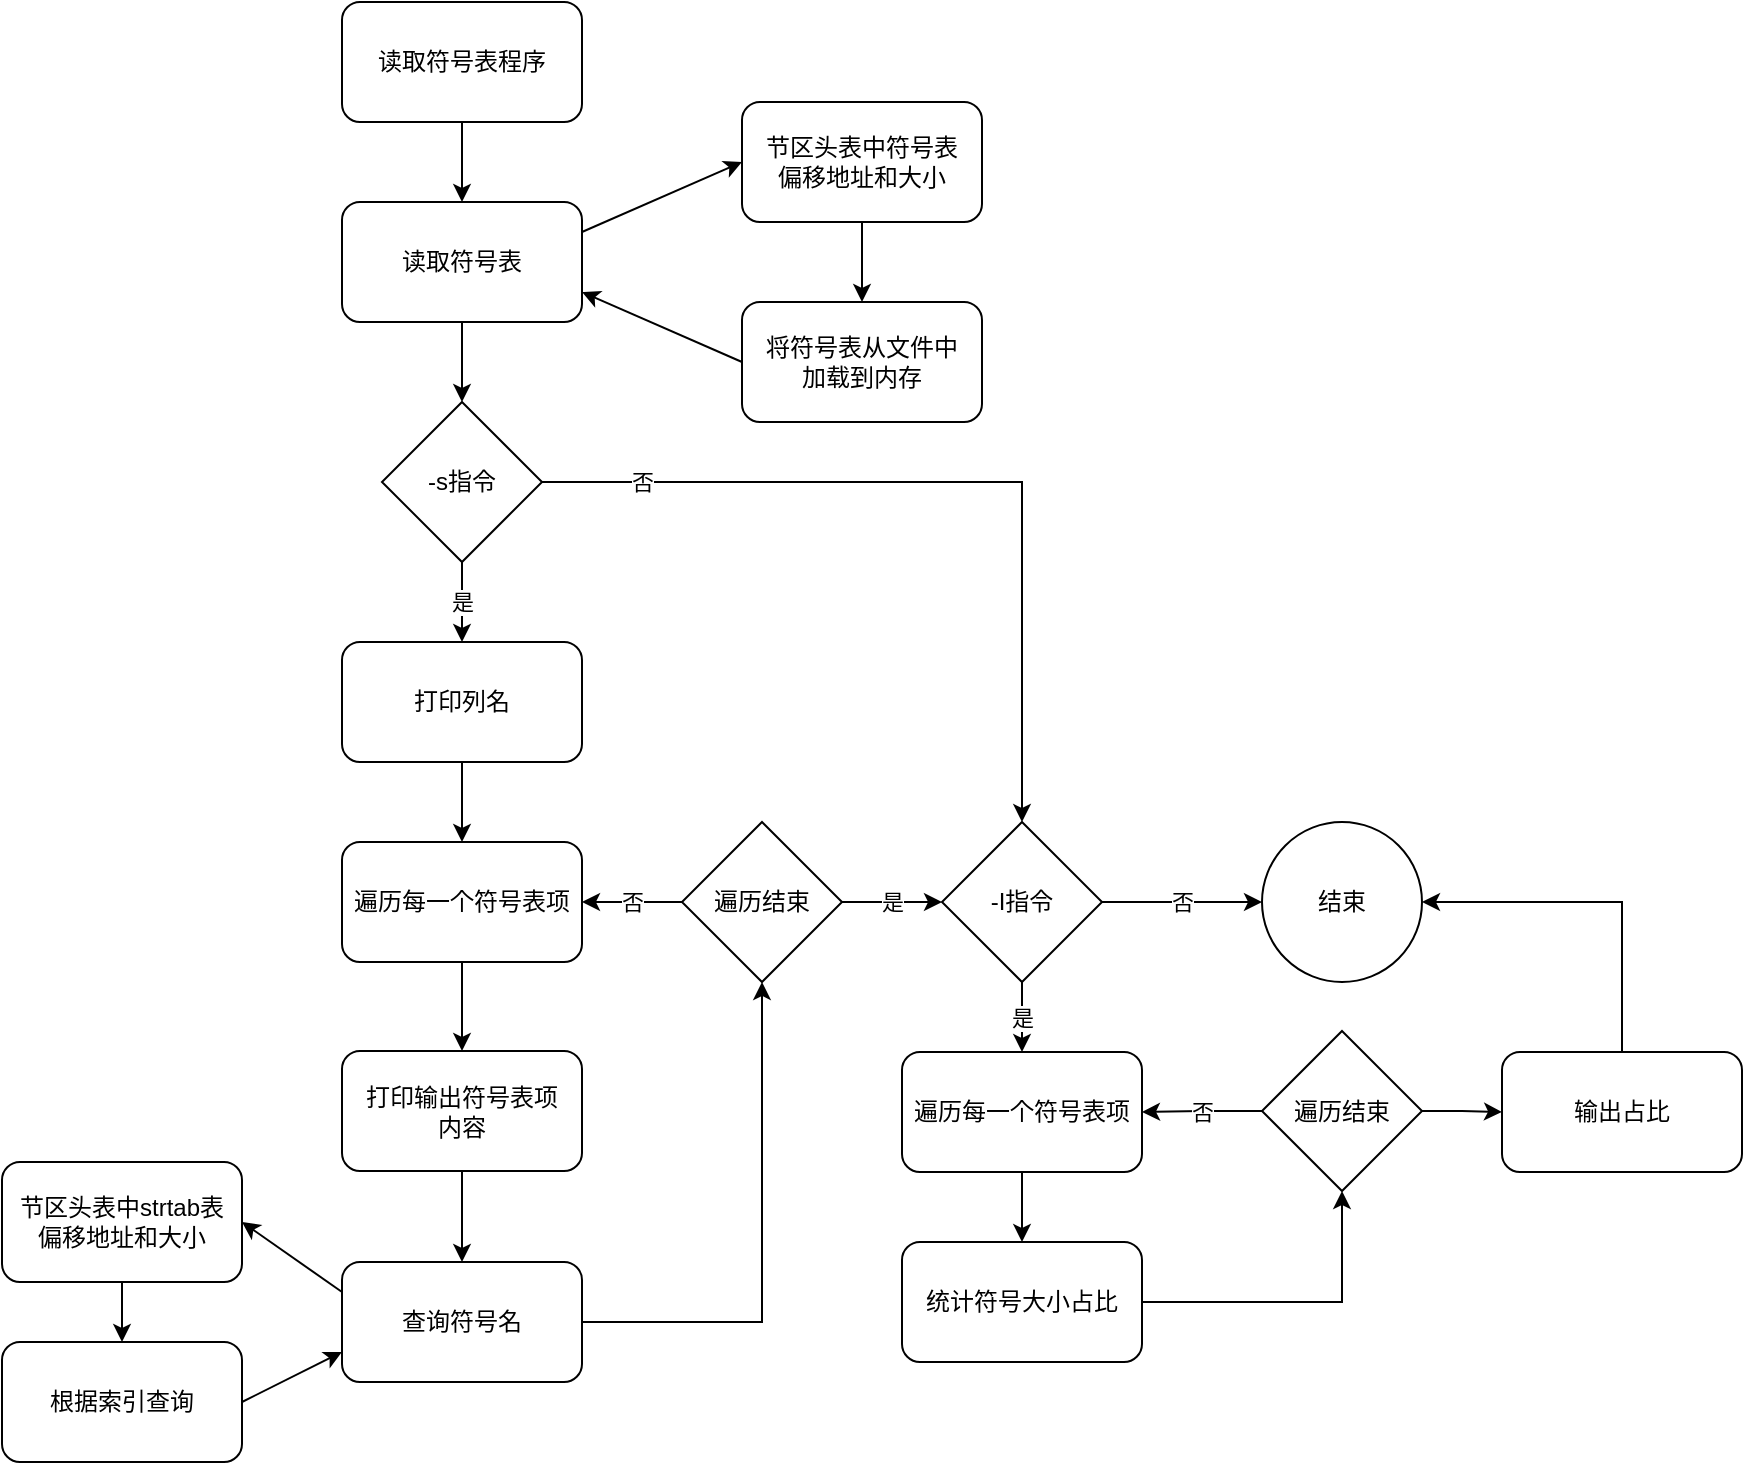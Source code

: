 <mxfile version="16.5.1" type="device"><diagram id="sEHx8Z_h2ri2m16gUNDx" name="第 1 页"><mxGraphModel dx="2310" dy="927" grid="1" gridSize="10" guides="1" tooltips="1" connect="1" arrows="1" fold="1" page="1" pageScale="1" pageWidth="827" pageHeight="1169" math="0" shadow="0"><root><mxCell id="0"/><mxCell id="1" parent="0"/><mxCell id="mnRn9jG4W5dDUNk9hK4m-7" value="" style="edgeStyle=orthogonalEdgeStyle;rounded=0;orthogonalLoop=1;jettySize=auto;html=1;" edge="1" parent="1" source="mnRn9jG4W5dDUNk9hK4m-1" target="mnRn9jG4W5dDUNk9hK4m-2"><mxGeometry relative="1" as="geometry"/></mxCell><mxCell id="mnRn9jG4W5dDUNk9hK4m-1" value="读取符号表程序" style="rounded=1;whiteSpace=wrap;html=1;" vertex="1" parent="1"><mxGeometry width="120" height="60" as="geometry"/></mxCell><mxCell id="mnRn9jG4W5dDUNk9hK4m-13" value="" style="edgeStyle=orthogonalEdgeStyle;rounded=0;orthogonalLoop=1;jettySize=auto;html=1;" edge="1" parent="1" source="mnRn9jG4W5dDUNk9hK4m-2" target="mnRn9jG4W5dDUNk9hK4m-11"><mxGeometry relative="1" as="geometry"/></mxCell><mxCell id="mnRn9jG4W5dDUNk9hK4m-2" value="读取符号表" style="rounded=1;whiteSpace=wrap;html=1;" vertex="1" parent="1"><mxGeometry y="100" width="120" height="60" as="geometry"/></mxCell><mxCell id="mnRn9jG4W5dDUNk9hK4m-5" value="" style="edgeStyle=orthogonalEdgeStyle;rounded=0;orthogonalLoop=1;jettySize=auto;html=1;" edge="1" parent="1" source="mnRn9jG4W5dDUNk9hK4m-3" target="mnRn9jG4W5dDUNk9hK4m-4"><mxGeometry relative="1" as="geometry"/></mxCell><mxCell id="mnRn9jG4W5dDUNk9hK4m-3" value="节区头表中符号表&lt;br&gt;偏移地址和大小" style="rounded=1;whiteSpace=wrap;html=1;" vertex="1" parent="1"><mxGeometry x="200" y="50" width="120" height="60" as="geometry"/></mxCell><mxCell id="mnRn9jG4W5dDUNk9hK4m-4" value="将符号表从文件中&lt;br&gt;加载到内存" style="rounded=1;whiteSpace=wrap;html=1;" vertex="1" parent="1"><mxGeometry x="200" y="150" width="120" height="60" as="geometry"/></mxCell><mxCell id="mnRn9jG4W5dDUNk9hK4m-8" value="" style="endArrow=classic;html=1;rounded=0;exitX=1;exitY=0.25;exitDx=0;exitDy=0;entryX=0;entryY=0.5;entryDx=0;entryDy=0;" edge="1" parent="1" source="mnRn9jG4W5dDUNk9hK4m-2" target="mnRn9jG4W5dDUNk9hK4m-3"><mxGeometry width="50" height="50" relative="1" as="geometry"><mxPoint x="390" y="100" as="sourcePoint"/><mxPoint x="440" y="50" as="targetPoint"/></mxGeometry></mxCell><mxCell id="mnRn9jG4W5dDUNk9hK4m-9" value="" style="endArrow=classic;html=1;rounded=0;entryX=1;entryY=0.75;entryDx=0;entryDy=0;exitX=0;exitY=0.5;exitDx=0;exitDy=0;" edge="1" parent="1" source="mnRn9jG4W5dDUNk9hK4m-4" target="mnRn9jG4W5dDUNk9hK4m-2"><mxGeometry width="50" height="50" relative="1" as="geometry"><mxPoint x="400" y="180" as="sourcePoint"/><mxPoint x="450" y="130" as="targetPoint"/></mxGeometry></mxCell><mxCell id="mnRn9jG4W5dDUNk9hK4m-15" value="是" style="edgeStyle=orthogonalEdgeStyle;rounded=0;orthogonalLoop=1;jettySize=auto;html=1;" edge="1" parent="1" source="mnRn9jG4W5dDUNk9hK4m-11" target="mnRn9jG4W5dDUNk9hK4m-12"><mxGeometry relative="1" as="geometry"/></mxCell><mxCell id="mnRn9jG4W5dDUNk9hK4m-32" value="否" style="edgeStyle=orthogonalEdgeStyle;rounded=0;orthogonalLoop=1;jettySize=auto;html=1;exitX=1;exitY=0.5;exitDx=0;exitDy=0;entryX=0.5;entryY=0;entryDx=0;entryDy=0;" edge="1" parent="1" source="mnRn9jG4W5dDUNk9hK4m-11" target="mnRn9jG4W5dDUNk9hK4m-30"><mxGeometry x="-0.756" relative="1" as="geometry"><mxPoint as="offset"/></mxGeometry></mxCell><mxCell id="mnRn9jG4W5dDUNk9hK4m-11" value="-s指令" style="rhombus;whiteSpace=wrap;html=1;" vertex="1" parent="1"><mxGeometry x="20" y="200" width="80" height="80" as="geometry"/></mxCell><mxCell id="mnRn9jG4W5dDUNk9hK4m-17" value="" style="edgeStyle=orthogonalEdgeStyle;rounded=0;orthogonalLoop=1;jettySize=auto;html=1;" edge="1" parent="1" source="mnRn9jG4W5dDUNk9hK4m-12" target="mnRn9jG4W5dDUNk9hK4m-16"><mxGeometry relative="1" as="geometry"/></mxCell><mxCell id="mnRn9jG4W5dDUNk9hK4m-12" value="打印列名" style="rounded=1;whiteSpace=wrap;html=1;" vertex="1" parent="1"><mxGeometry y="320" width="120" height="60" as="geometry"/></mxCell><mxCell id="mnRn9jG4W5dDUNk9hK4m-21" value="" style="edgeStyle=orthogonalEdgeStyle;rounded=0;orthogonalLoop=1;jettySize=auto;html=1;" edge="1" parent="1" source="mnRn9jG4W5dDUNk9hK4m-16" target="mnRn9jG4W5dDUNk9hK4m-20"><mxGeometry relative="1" as="geometry"/></mxCell><mxCell id="mnRn9jG4W5dDUNk9hK4m-16" value="遍历每一个符号表项" style="rounded=1;whiteSpace=wrap;html=1;" vertex="1" parent="1"><mxGeometry y="420" width="120" height="60" as="geometry"/></mxCell><mxCell id="mnRn9jG4W5dDUNk9hK4m-19" value="否" style="edgeStyle=orthogonalEdgeStyle;rounded=0;orthogonalLoop=1;jettySize=auto;html=1;" edge="1" parent="1" source="mnRn9jG4W5dDUNk9hK4m-18" target="mnRn9jG4W5dDUNk9hK4m-16"><mxGeometry relative="1" as="geometry"/></mxCell><mxCell id="mnRn9jG4W5dDUNk9hK4m-31" value="是" style="edgeStyle=orthogonalEdgeStyle;rounded=0;orthogonalLoop=1;jettySize=auto;html=1;" edge="1" parent="1" source="mnRn9jG4W5dDUNk9hK4m-18" target="mnRn9jG4W5dDUNk9hK4m-30"><mxGeometry relative="1" as="geometry"/></mxCell><mxCell id="mnRn9jG4W5dDUNk9hK4m-18" value="遍历结束" style="rhombus;whiteSpace=wrap;html=1;" vertex="1" parent="1"><mxGeometry x="170" y="410" width="80" height="80" as="geometry"/></mxCell><mxCell id="mnRn9jG4W5dDUNk9hK4m-28" value="" style="edgeStyle=orthogonalEdgeStyle;rounded=0;orthogonalLoop=1;jettySize=auto;html=1;" edge="1" parent="1" source="mnRn9jG4W5dDUNk9hK4m-20" target="mnRn9jG4W5dDUNk9hK4m-22"><mxGeometry relative="1" as="geometry"/></mxCell><mxCell id="mnRn9jG4W5dDUNk9hK4m-20" value="打印输出符号表项&lt;br&gt;内容" style="rounded=1;whiteSpace=wrap;html=1;" vertex="1" parent="1"><mxGeometry y="524.5" width="120" height="60" as="geometry"/></mxCell><mxCell id="mnRn9jG4W5dDUNk9hK4m-29" style="edgeStyle=orthogonalEdgeStyle;rounded=0;orthogonalLoop=1;jettySize=auto;html=1;entryX=0.5;entryY=1;entryDx=0;entryDy=0;" edge="1" parent="1" source="mnRn9jG4W5dDUNk9hK4m-22" target="mnRn9jG4W5dDUNk9hK4m-18"><mxGeometry relative="1" as="geometry"/></mxCell><mxCell id="mnRn9jG4W5dDUNk9hK4m-22" value="查询符号名" style="rounded=1;whiteSpace=wrap;html=1;" vertex="1" parent="1"><mxGeometry y="630" width="120" height="60" as="geometry"/></mxCell><mxCell id="mnRn9jG4W5dDUNk9hK4m-27" value="" style="edgeStyle=orthogonalEdgeStyle;rounded=0;orthogonalLoop=1;jettySize=auto;html=1;" edge="1" parent="1" source="mnRn9jG4W5dDUNk9hK4m-23" target="mnRn9jG4W5dDUNk9hK4m-24"><mxGeometry relative="1" as="geometry"/></mxCell><mxCell id="mnRn9jG4W5dDUNk9hK4m-23" value="节区头表中strtab表&lt;br&gt;偏移地址和大小" style="rounded=1;whiteSpace=wrap;html=1;" vertex="1" parent="1"><mxGeometry x="-170" y="580" width="120" height="60" as="geometry"/></mxCell><mxCell id="mnRn9jG4W5dDUNk9hK4m-24" value="根据索引查询" style="rounded=1;whiteSpace=wrap;html=1;" vertex="1" parent="1"><mxGeometry x="-170" y="670" width="120" height="60" as="geometry"/></mxCell><mxCell id="mnRn9jG4W5dDUNk9hK4m-25" value="" style="endArrow=classic;html=1;rounded=0;exitX=0;exitY=0.25;exitDx=0;exitDy=0;entryX=1;entryY=0.5;entryDx=0;entryDy=0;" edge="1" parent="1" source="mnRn9jG4W5dDUNk9hK4m-22" target="mnRn9jG4W5dDUNk9hK4m-23"><mxGeometry width="50" height="50" relative="1" as="geometry"><mxPoint x="130" y="660" as="sourcePoint"/><mxPoint x="180" y="610" as="targetPoint"/></mxGeometry></mxCell><mxCell id="mnRn9jG4W5dDUNk9hK4m-26" value="" style="endArrow=classic;html=1;rounded=0;exitX=1;exitY=0.5;exitDx=0;exitDy=0;entryX=0;entryY=0.75;entryDx=0;entryDy=0;" edge="1" parent="1" source="mnRn9jG4W5dDUNk9hK4m-24" target="mnRn9jG4W5dDUNk9hK4m-22"><mxGeometry width="50" height="50" relative="1" as="geometry"><mxPoint x="130" y="655" as="sourcePoint"/><mxPoint x="210" y="610" as="targetPoint"/></mxGeometry></mxCell><mxCell id="mnRn9jG4W5dDUNk9hK4m-34" value="是" style="edgeStyle=orthogonalEdgeStyle;rounded=0;orthogonalLoop=1;jettySize=auto;html=1;" edge="1" parent="1" source="mnRn9jG4W5dDUNk9hK4m-30" target="mnRn9jG4W5dDUNk9hK4m-33"><mxGeometry relative="1" as="geometry"/></mxCell><mxCell id="mnRn9jG4W5dDUNk9hK4m-43" value="否" style="edgeStyle=orthogonalEdgeStyle;rounded=0;orthogonalLoop=1;jettySize=auto;html=1;entryX=0;entryY=0.5;entryDx=0;entryDy=0;" edge="1" parent="1" source="mnRn9jG4W5dDUNk9hK4m-30" target="mnRn9jG4W5dDUNk9hK4m-42"><mxGeometry relative="1" as="geometry"/></mxCell><mxCell id="mnRn9jG4W5dDUNk9hK4m-30" value="-I指令" style="rhombus;whiteSpace=wrap;html=1;" vertex="1" parent="1"><mxGeometry x="300" y="410" width="80" height="80" as="geometry"/></mxCell><mxCell id="mnRn9jG4W5dDUNk9hK4m-38" value="" style="edgeStyle=orthogonalEdgeStyle;rounded=0;orthogonalLoop=1;jettySize=auto;html=1;" edge="1" parent="1" source="mnRn9jG4W5dDUNk9hK4m-33" target="mnRn9jG4W5dDUNk9hK4m-37"><mxGeometry relative="1" as="geometry"/></mxCell><mxCell id="mnRn9jG4W5dDUNk9hK4m-33" value="遍历每一个符号表项" style="rounded=1;whiteSpace=wrap;html=1;" vertex="1" parent="1"><mxGeometry x="280" y="525" width="120" height="60" as="geometry"/></mxCell><mxCell id="mnRn9jG4W5dDUNk9hK4m-36" value="否" style="edgeStyle=orthogonalEdgeStyle;rounded=0;orthogonalLoop=1;jettySize=auto;html=1;" edge="1" parent="1" source="mnRn9jG4W5dDUNk9hK4m-35" target="mnRn9jG4W5dDUNk9hK4m-33"><mxGeometry relative="1" as="geometry"/></mxCell><mxCell id="mnRn9jG4W5dDUNk9hK4m-41" value="" style="edgeStyle=orthogonalEdgeStyle;rounded=0;orthogonalLoop=1;jettySize=auto;html=1;" edge="1" parent="1" source="mnRn9jG4W5dDUNk9hK4m-35" target="mnRn9jG4W5dDUNk9hK4m-40"><mxGeometry relative="1" as="geometry"/></mxCell><mxCell id="mnRn9jG4W5dDUNk9hK4m-35" value="遍历结束" style="rhombus;whiteSpace=wrap;html=1;" vertex="1" parent="1"><mxGeometry x="460" y="514.5" width="80" height="80" as="geometry"/></mxCell><mxCell id="mnRn9jG4W5dDUNk9hK4m-39" style="edgeStyle=orthogonalEdgeStyle;rounded=0;orthogonalLoop=1;jettySize=auto;html=1;entryX=0.5;entryY=1;entryDx=0;entryDy=0;" edge="1" parent="1" source="mnRn9jG4W5dDUNk9hK4m-37" target="mnRn9jG4W5dDUNk9hK4m-35"><mxGeometry relative="1" as="geometry"/></mxCell><mxCell id="mnRn9jG4W5dDUNk9hK4m-37" value="统计符号大小占比" style="rounded=1;whiteSpace=wrap;html=1;" vertex="1" parent="1"><mxGeometry x="280" y="620" width="120" height="60" as="geometry"/></mxCell><mxCell id="mnRn9jG4W5dDUNk9hK4m-44" style="edgeStyle=orthogonalEdgeStyle;rounded=0;orthogonalLoop=1;jettySize=auto;html=1;entryX=1;entryY=0.5;entryDx=0;entryDy=0;" edge="1" parent="1" source="mnRn9jG4W5dDUNk9hK4m-40" target="mnRn9jG4W5dDUNk9hK4m-42"><mxGeometry relative="1" as="geometry"><Array as="points"><mxPoint x="640" y="450"/></Array></mxGeometry></mxCell><mxCell id="mnRn9jG4W5dDUNk9hK4m-40" value="输出占比" style="rounded=1;whiteSpace=wrap;html=1;" vertex="1" parent="1"><mxGeometry x="580" y="525" width="120" height="60" as="geometry"/></mxCell><mxCell id="mnRn9jG4W5dDUNk9hK4m-42" value="结束" style="ellipse;whiteSpace=wrap;html=1;aspect=fixed;" vertex="1" parent="1"><mxGeometry x="460" y="410" width="80" height="80" as="geometry"/></mxCell></root></mxGraphModel></diagram></mxfile>